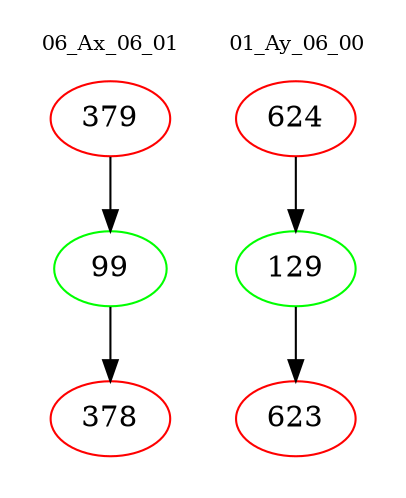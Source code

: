 digraph{
subgraph cluster_0 {
color = white
label = "06_Ax_06_01";
fontsize=10;
T0_379 [label="379", color="red"]
T0_379 -> T0_99 [color="black"]
T0_99 [label="99", color="green"]
T0_99 -> T0_378 [color="black"]
T0_378 [label="378", color="red"]
}
subgraph cluster_1 {
color = white
label = "01_Ay_06_00";
fontsize=10;
T1_624 [label="624", color="red"]
T1_624 -> T1_129 [color="black"]
T1_129 [label="129", color="green"]
T1_129 -> T1_623 [color="black"]
T1_623 [label="623", color="red"]
}
}
